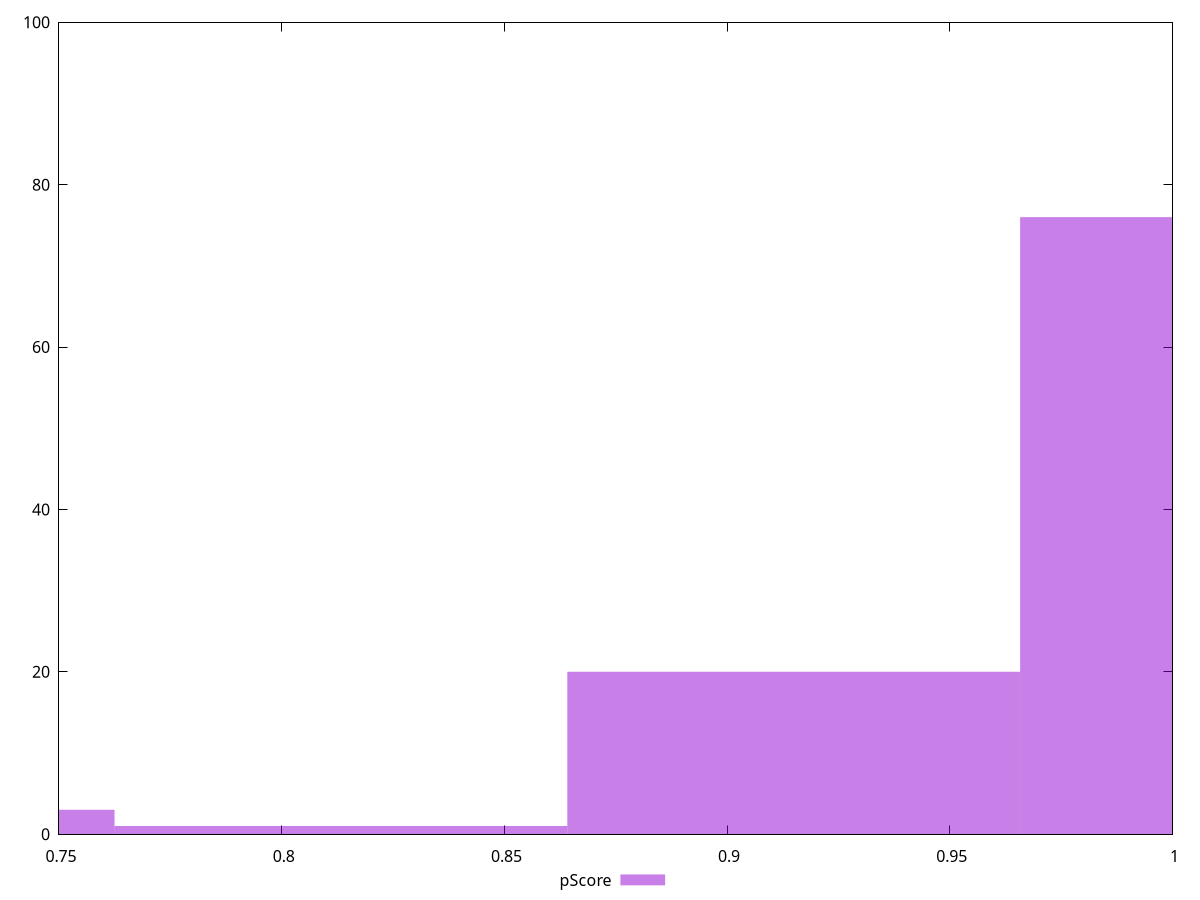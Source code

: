 reset

$pScore <<EOF
1.0166194424807624 76
0.9149574982326862 20
0.7116336097365337 3
0.81329555398461 1
EOF

set key outside below
set boxwidth 0.10166194424807624
set xrange [0.75:1]
set yrange [0:100]
set trange [0:100]
set style fill transparent solid 0.5 noborder
set terminal svg size 640, 490 enhanced background rgb 'white'
set output "reprap/unminified-javascript/samples/pages+cached/pScore/histogram.svg"

plot $pScore title "pScore" with boxes

reset
